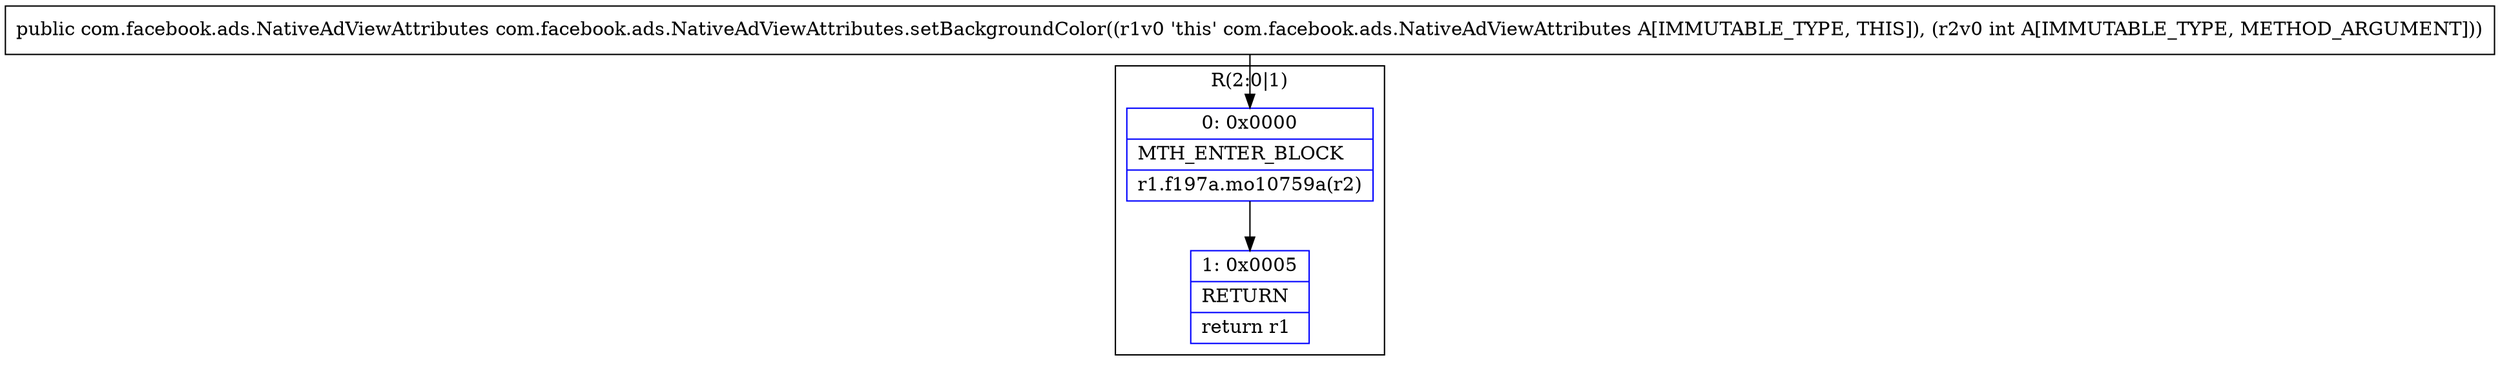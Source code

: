 digraph "CFG forcom.facebook.ads.NativeAdViewAttributes.setBackgroundColor(I)Lcom\/facebook\/ads\/NativeAdViewAttributes;" {
subgraph cluster_Region_1582936353 {
label = "R(2:0|1)";
node [shape=record,color=blue];
Node_0 [shape=record,label="{0\:\ 0x0000|MTH_ENTER_BLOCK\l|r1.f197a.mo10759a(r2)\l}"];
Node_1 [shape=record,label="{1\:\ 0x0005|RETURN\l|return r1\l}"];
}
MethodNode[shape=record,label="{public com.facebook.ads.NativeAdViewAttributes com.facebook.ads.NativeAdViewAttributes.setBackgroundColor((r1v0 'this' com.facebook.ads.NativeAdViewAttributes A[IMMUTABLE_TYPE, THIS]), (r2v0 int A[IMMUTABLE_TYPE, METHOD_ARGUMENT])) }"];
MethodNode -> Node_0;
Node_0 -> Node_1;
}

